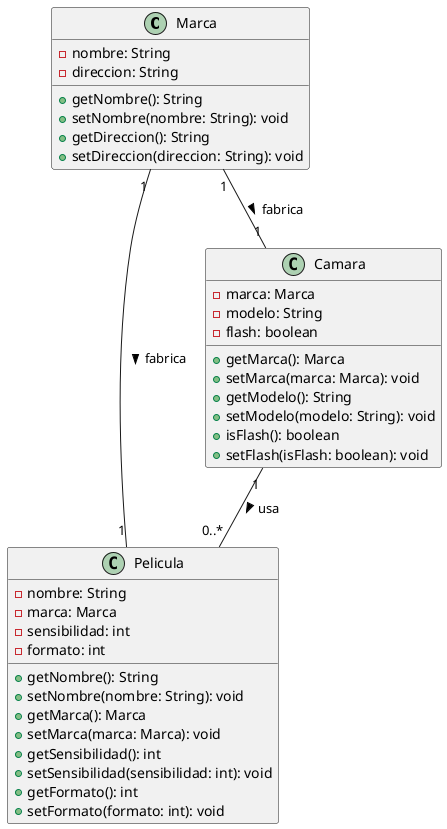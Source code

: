 @startuml
class Marca{
- nombre: String
- direccion: String
+ getNombre(): String
+ setNombre(nombre: String): void
+ getDireccion(): String
+ setDireccion(direccion: String): void
}

class Pelicula{
- nombre: String
- marca: Marca
- sensibilidad: int
- formato: int
+ getNombre(): String
+ setNombre(nombre: String): void
+ getMarca(): Marca
+ setMarca(marca: Marca): void
+ getSensibilidad(): int
+ setSensibilidad(sensibilidad: int): void
+ getFormato(): int
+ setFormato(formato: int): void
}

class Camara{
- marca: Marca
- modelo: String
- flash: boolean
+ getMarca(): Marca
+ setMarca(marca: Marca): void
+ getModelo(): String
+ setModelo(modelo: String): void
+ isFlash(): boolean
+ setFlash(isFlash: boolean): void
}

Marca "1" -- "1" Pelicula : fabrica >
Marca "1" -- "1" Camara : fabrica >
Camara "1" -- "0..*" Pelicula : usa >
@enduml